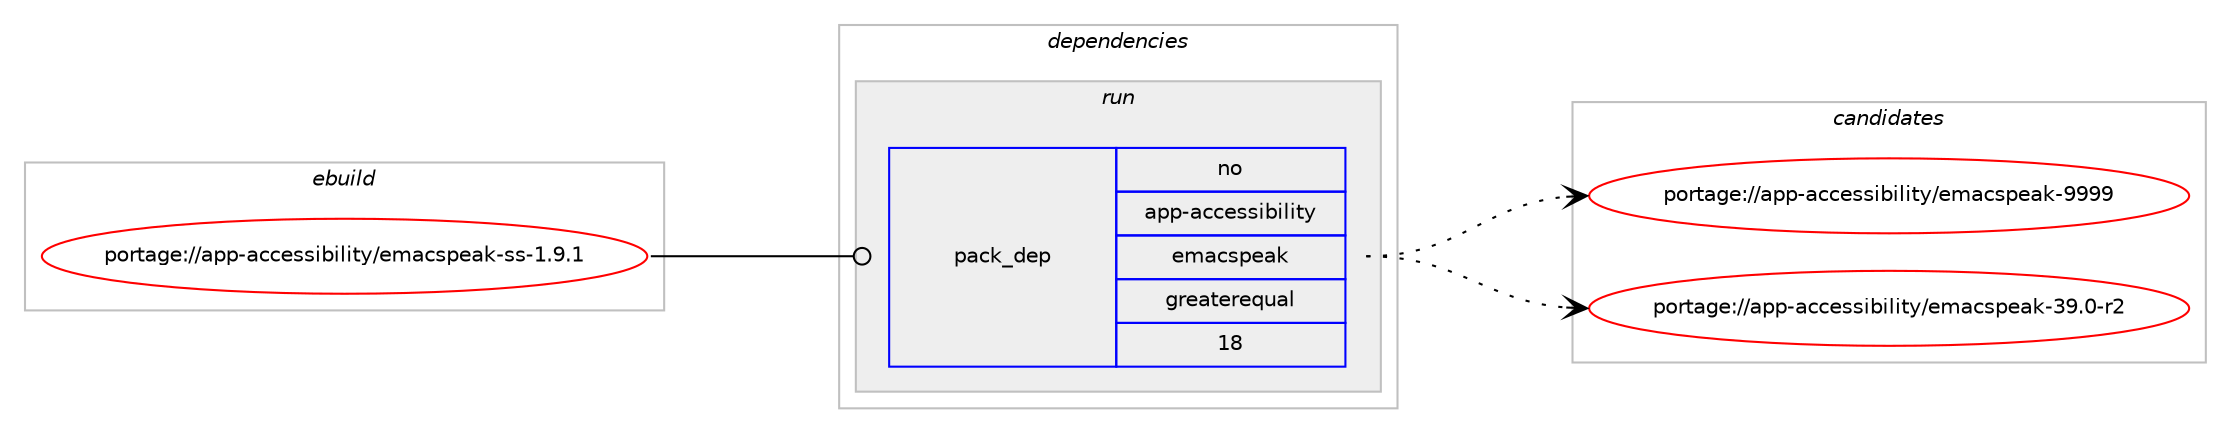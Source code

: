 digraph prolog {

# *************
# Graph options
# *************

newrank=true;
concentrate=true;
compound=true;
graph [rankdir=LR,fontname=Helvetica,fontsize=10,ranksep=1.5];#, ranksep=2.5, nodesep=0.2];
edge  [arrowhead=vee];
node  [fontname=Helvetica,fontsize=10];

# **********
# The ebuild
# **********

subgraph cluster_leftcol {
color=gray;
label=<<i>ebuild</i>>;
id [label="portage://app-accessibility/emacspeak-ss-1.9.1", color=red, width=4, href="../app-accessibility/emacspeak-ss-1.9.1.svg"];
}

# ****************
# The dependencies
# ****************

subgraph cluster_midcol {
color=gray;
label=<<i>dependencies</i>>;
subgraph cluster_compile {
fillcolor="#eeeeee";
style=filled;
label=<<i>compile</i>>;
}
subgraph cluster_compileandrun {
fillcolor="#eeeeee";
style=filled;
label=<<i>compile and run</i>>;
}
subgraph cluster_run {
fillcolor="#eeeeee";
style=filled;
label=<<i>run</i>>;
subgraph pack494330 {
dependency658925 [label=<<TABLE BORDER="0" CELLBORDER="1" CELLSPACING="0" CELLPADDING="4" WIDTH="220"><TR><TD ROWSPAN="6" CELLPADDING="30">pack_dep</TD></TR><TR><TD WIDTH="110">no</TD></TR><TR><TD>app-accessibility</TD></TR><TR><TD>emacspeak</TD></TR><TR><TD>greaterequal</TD></TR><TR><TD>18</TD></TR></TABLE>>, shape=none, color=blue];
}
id:e -> dependency658925:w [weight=20,style="solid",arrowhead="odot"];
}
}

# **************
# The candidates
# **************

subgraph cluster_choices {
rank=same;
color=gray;
label=<<i>candidates</i>>;

subgraph choice494330 {
color=black;
nodesep=1;
choice971121124597999910111511510598105108105116121471011099799115112101971074557575757 [label="portage://app-accessibility/emacspeak-9999", color=red, width=4,href="../app-accessibility/emacspeak-9999.svg"];
choice9711211245979999101115115105981051081051161214710110997991151121019710745515746484511450 [label="portage://app-accessibility/emacspeak-39.0-r2", color=red, width=4,href="../app-accessibility/emacspeak-39.0-r2.svg"];
dependency658925:e -> choice971121124597999910111511510598105108105116121471011099799115112101971074557575757:w [style=dotted,weight="100"];
dependency658925:e -> choice9711211245979999101115115105981051081051161214710110997991151121019710745515746484511450:w [style=dotted,weight="100"];
}
}

}
